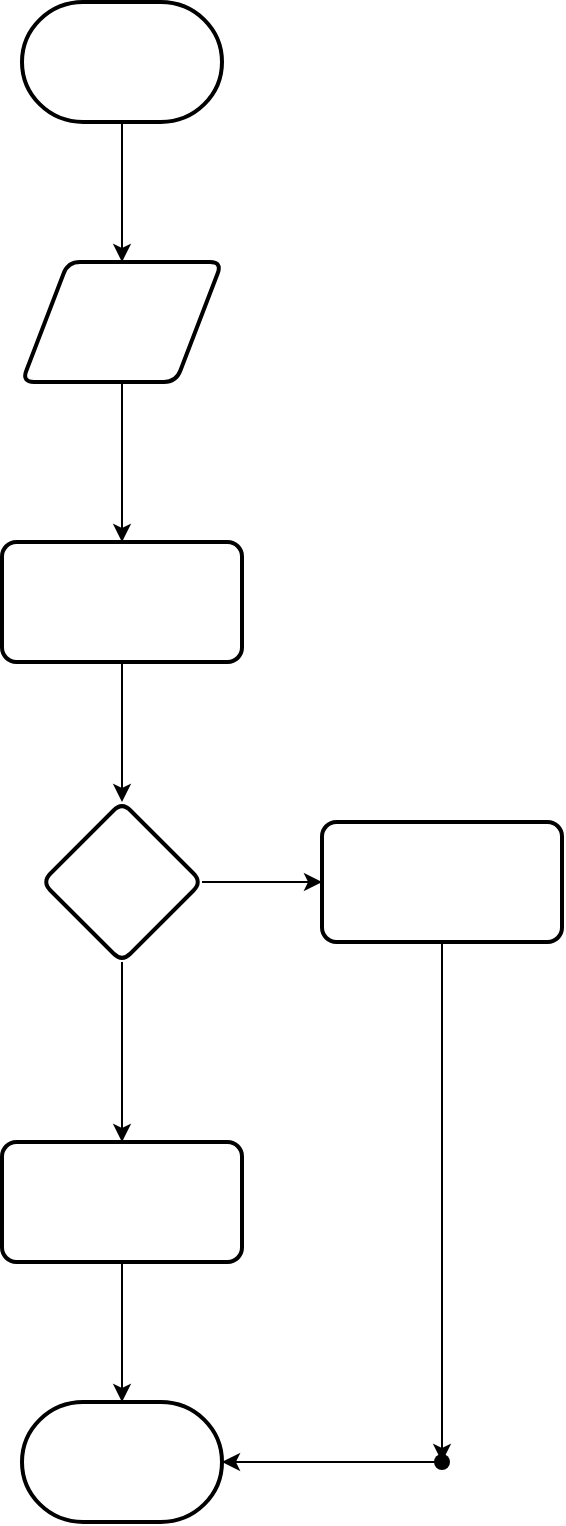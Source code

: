 <mxfile version="24.9.1">
  <diagram name="Page-1" id="2D16G7L7fkPTULA1VdRA">
    <mxGraphModel dx="1050" dy="1699" grid="1" gridSize="10" guides="1" tooltips="1" connect="1" arrows="1" fold="1" page="1" pageScale="1" pageWidth="827" pageHeight="1169" math="0" shadow="0">
      <root>
        <mxCell id="0" />
        <mxCell id="1" parent="0" />
        <mxCell id="G4d-tlMkoe-ynQuo3t8v-3" value="" style="edgeStyle=orthogonalEdgeStyle;rounded=0;orthogonalLoop=1;jettySize=auto;html=1;" edge="1" parent="1" source="G4d-tlMkoe-ynQuo3t8v-1" target="G4d-tlMkoe-ynQuo3t8v-2">
          <mxGeometry relative="1" as="geometry" />
        </mxCell>
        <mxCell id="G4d-tlMkoe-ynQuo3t8v-1" value="" style="shape=parallelogram;html=1;strokeWidth=2;perimeter=parallelogramPerimeter;whiteSpace=wrap;rounded=1;arcSize=12;size=0.23;align=center;verticalAlign=middle;" vertex="1" parent="1">
          <mxGeometry x="280" y="80" width="100" height="60" as="geometry" />
        </mxCell>
        <mxCell id="G4d-tlMkoe-ynQuo3t8v-5" value="" style="edgeStyle=orthogonalEdgeStyle;rounded=0;orthogonalLoop=1;jettySize=auto;html=1;" edge="1" parent="1" source="G4d-tlMkoe-ynQuo3t8v-2" target="G4d-tlMkoe-ynQuo3t8v-4">
          <mxGeometry relative="1" as="geometry" />
        </mxCell>
        <mxCell id="G4d-tlMkoe-ynQuo3t8v-2" value="" style="rounded=1;whiteSpace=wrap;html=1;strokeWidth=2;arcSize=12;" vertex="1" parent="1">
          <mxGeometry x="270" y="220" width="120" height="60" as="geometry" />
        </mxCell>
        <mxCell id="G4d-tlMkoe-ynQuo3t8v-7" value="" style="edgeStyle=orthogonalEdgeStyle;rounded=0;orthogonalLoop=1;jettySize=auto;html=1;" edge="1" parent="1" source="G4d-tlMkoe-ynQuo3t8v-4" target="G4d-tlMkoe-ynQuo3t8v-6">
          <mxGeometry relative="1" as="geometry" />
        </mxCell>
        <mxCell id="G4d-tlMkoe-ynQuo3t8v-9" value="" style="edgeStyle=orthogonalEdgeStyle;rounded=0;orthogonalLoop=1;jettySize=auto;html=1;" edge="1" parent="1" source="G4d-tlMkoe-ynQuo3t8v-4" target="G4d-tlMkoe-ynQuo3t8v-8">
          <mxGeometry relative="1" as="geometry" />
        </mxCell>
        <mxCell id="G4d-tlMkoe-ynQuo3t8v-4" value="" style="rhombus;whiteSpace=wrap;html=1;rounded=1;strokeWidth=2;arcSize=12;" vertex="1" parent="1">
          <mxGeometry x="290" y="350" width="80" height="80" as="geometry" />
        </mxCell>
        <mxCell id="tszFdlQoDaxFwRJ65qVa-28" value="" style="edgeStyle=orthogonalEdgeStyle;rounded=0;orthogonalLoop=1;jettySize=auto;html=1;" edge="1" parent="1" source="G4d-tlMkoe-ynQuo3t8v-6" target="tszFdlQoDaxFwRJ65qVa-27">
          <mxGeometry relative="1" as="geometry" />
        </mxCell>
        <mxCell id="G4d-tlMkoe-ynQuo3t8v-6" value="" style="whiteSpace=wrap;html=1;rounded=1;strokeWidth=2;arcSize=12;" vertex="1" parent="1">
          <mxGeometry x="430" y="360" width="120" height="60" as="geometry" />
        </mxCell>
        <mxCell id="tszFdlQoDaxFwRJ65qVa-16" value="" style="edgeStyle=orthogonalEdgeStyle;rounded=0;orthogonalLoop=1;jettySize=auto;html=1;" edge="1" parent="1" source="G4d-tlMkoe-ynQuo3t8v-8" target="tszFdlQoDaxFwRJ65qVa-15">
          <mxGeometry relative="1" as="geometry" />
        </mxCell>
        <mxCell id="G4d-tlMkoe-ynQuo3t8v-8" value="" style="whiteSpace=wrap;html=1;rounded=1;strokeWidth=2;arcSize=12;" vertex="1" parent="1">
          <mxGeometry x="270" y="520" width="120" height="60" as="geometry" />
        </mxCell>
        <mxCell id="tszFdlQoDaxFwRJ65qVa-2" value="" style="edgeStyle=orthogonalEdgeStyle;rounded=0;orthogonalLoop=1;jettySize=auto;html=1;" edge="1" parent="1" source="tszFdlQoDaxFwRJ65qVa-1" target="G4d-tlMkoe-ynQuo3t8v-1">
          <mxGeometry relative="1" as="geometry" />
        </mxCell>
        <mxCell id="tszFdlQoDaxFwRJ65qVa-1" value="" style="strokeWidth=2;html=1;shape=mxgraph.flowchart.terminator;whiteSpace=wrap;" vertex="1" parent="1">
          <mxGeometry x="280" y="-50" width="100" height="60" as="geometry" />
        </mxCell>
        <mxCell id="tszFdlQoDaxFwRJ65qVa-15" value="" style="strokeWidth=2;html=1;shape=mxgraph.flowchart.terminator;whiteSpace=wrap;" vertex="1" parent="1">
          <mxGeometry x="280" y="650" width="100" height="60" as="geometry" />
        </mxCell>
        <mxCell id="tszFdlQoDaxFwRJ65qVa-29" value="" style="edgeStyle=orthogonalEdgeStyle;rounded=0;orthogonalLoop=1;jettySize=auto;html=1;" edge="1" parent="1" source="tszFdlQoDaxFwRJ65qVa-27" target="tszFdlQoDaxFwRJ65qVa-15">
          <mxGeometry relative="1" as="geometry" />
        </mxCell>
        <mxCell id="tszFdlQoDaxFwRJ65qVa-27" value="" style="shape=waypoint;sketch=0;size=6;pointerEvents=1;points=[];fillColor=default;resizable=0;rotatable=0;perimeter=centerPerimeter;snapToPoint=1;rounded=1;strokeWidth=2;arcSize=12;" vertex="1" parent="1">
          <mxGeometry x="480" y="670" width="20" height="20" as="geometry" />
        </mxCell>
      </root>
    </mxGraphModel>
  </diagram>
</mxfile>
